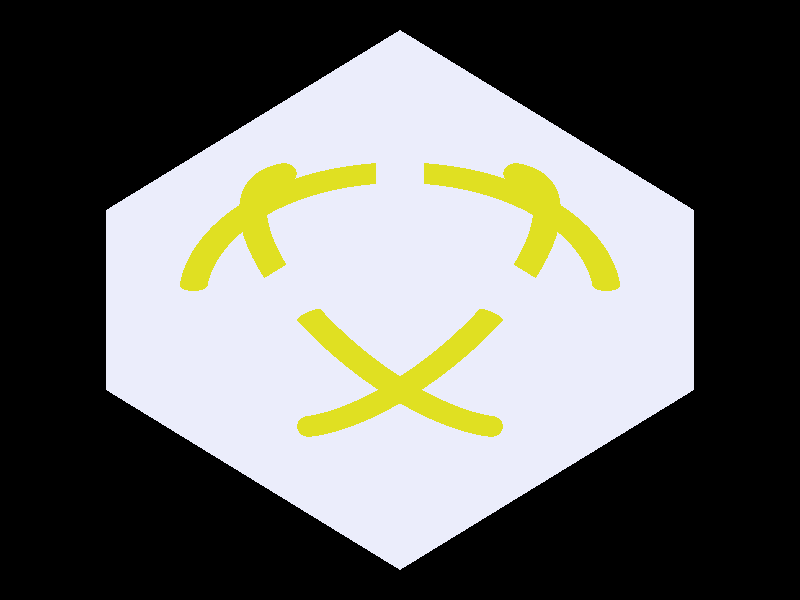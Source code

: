 #include "colors.inc"
#include "textures.inc"

global_settings { assumed_gamma 1.8 }

#declare rot = clock;
#if (clock >= 1)
#declare white = 1;
#else
#declare white = 0;
#end
#declare weiss = texture {
  pigment { color rgb 1 }
  finish { ambient 1 }
}



camera {  //  Camera Camera01
  orthographic
  location  <16,0,0>
  sky       z  
  up        <0,0,6>  
  right     <6,0,0>
  look_at   <0,0,0>
}

light_source { <16,-10,10> color 1 }

declare pyramide = intersection {
  box {<-3,-3,-3> <3,3,3>}
  plane { z+y ,sqrt(4.5) }
  plane { z-y ,sqrt(4.5) }
  plane { z+x ,sqrt(4.5) }
  plane { z-x ,sqrt(4.5) }
//  pigment { color rgb <1,0,0> }
//  scale 1/sqrt(3)
}

union {
  difference {
    box { <-3,-3,-3> <3,3,3> }
    object { pyramide translate -z*3.5 }
    object { pyramide rotate x*90  translate y*3.5 }
    object { pyramide rotate x*180 translate z*3.5 }
    object { pyramide rotate -x*90 translate -y*3.5 }
    object { pyramide rotate y*90  translate -x*3.5 }
    object { pyramide rotate -y*90 translate x*3.5 }
#if (white = 1)
  texture { weiss }
#else

    texture { Silver_Texture }
#end
}
  union {
    torus { 3, 0.2 }
    torus { 3, 0.2 rotate x*90 }
    torus { 3, 0.2 rotate z*90 }
#if (white = 1)
  texture { weiss }
#else
    texture { Gold_Texture }
#end
}
  scale 1/sqrt(3)
  scale 0.9

  rotate x*45
  rotate y*asin(1/sqrt(3))*180/pi
  rotate z*120*clock

}
